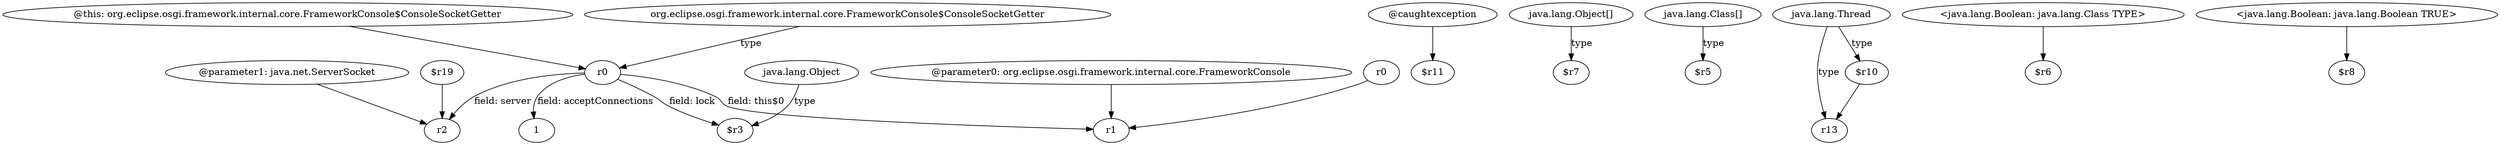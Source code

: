 digraph g {
0[label="$r19"]
1[label="r2"]
0->1[label=""]
2[label="@caughtexception"]
3[label="$r11"]
2->3[label=""]
4[label="java.lang.Object"]
5[label="$r3"]
4->5[label="type"]
6[label="r0"]
6->5[label="field: lock"]
7[label="java.lang.Object[]"]
8[label="$r7"]
7->8[label="type"]
9[label="java.lang.Class[]"]
10[label="$r5"]
9->10[label="type"]
11[label="@parameter0: org.eclipse.osgi.framework.internal.core.FrameworkConsole"]
12[label="r1"]
11->12[label=""]
13[label="java.lang.Thread"]
14[label="r13"]
13->14[label="type"]
15[label="$r10"]
15->14[label=""]
16[label="@parameter1: java.net.ServerSocket"]
16->1[label=""]
17[label="<java.lang.Boolean: java.lang.Class TYPE>"]
18[label="$r6"]
17->18[label=""]
6->12[label="field: this$0"]
19[label="r0"]
19->12[label=""]
13->15[label="type"]
20[label="1"]
6->20[label="field: acceptConnections"]
21[label="@this: org.eclipse.osgi.framework.internal.core.FrameworkConsole$ConsoleSocketGetter"]
21->6[label=""]
6->1[label="field: server"]
22[label="<java.lang.Boolean: java.lang.Boolean TRUE>"]
23[label="$r8"]
22->23[label=""]
24[label="org.eclipse.osgi.framework.internal.core.FrameworkConsole$ConsoleSocketGetter"]
24->6[label="type"]
}